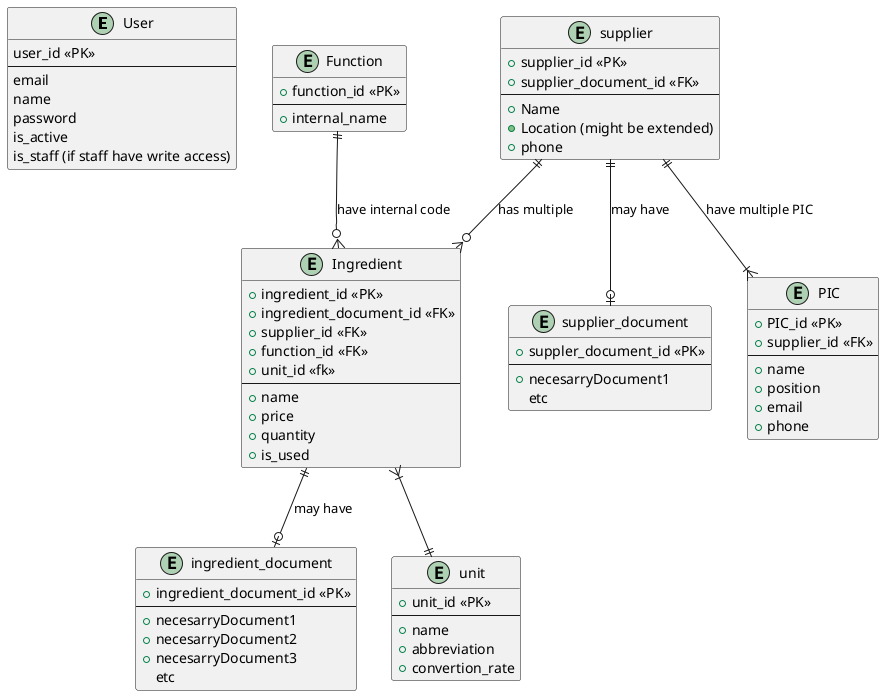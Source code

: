 @startuml

entity User {
   user_id <<PK>>
   --
   email
   name
   password
   is_active
   is_staff (if staff have write access)
}

entity Ingredient {
  +ingredient_id <<PK>>
+ingredient_document_id <<FK>>
  +supplier_id <<FK>>
  +function_id <<FK>>
  +unit_id <<fk>>
  --
  +name
  +price
  +quantity
  +is_used
}

entity Function {
  +function_id <<PK>>
  --
  +internal_name
}

entity ingredient_document {
  +ingredient_document_id <<PK>>
  --
  +necesarryDocument1
  +necesarryDocument2
  +necesarryDocument3
  etc
}

entity unit {
+ unit_id <<PK>>
--
+name
+abbreviation
+convertion_rate
}
entity supplier {
  +supplier_id <<PK>>
  +supplier_document_id <<FK>>
  --
  +Name
  +Location (might be extended)
  +phone
}

entity supplier_document {
  +suppler_document_id <<PK>>
  --
  +necesarryDocument1
  etc
}

entity PIC{
  +PIC_id <<PK>>
  +supplier_id <<FK>>
  --
  +name
  +position
  +email
  +phone
}



supplier ||--o{ Ingredient : has multiple

supplier ||--o| supplier_document : may have

Function ||--o{ Ingredient : have internal code

Ingredient ||--o| ingredient_document : may have

supplier ||--|{ PIC : have multiple PIC

Ingredient }|--|| unit

@enduml



